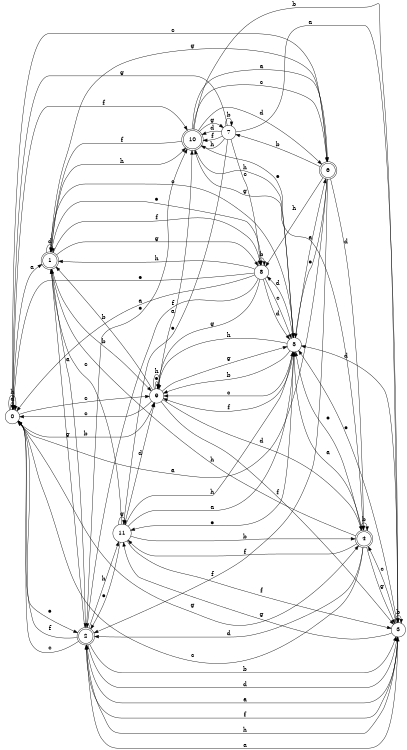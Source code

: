 digraph n10_9 {
__start0 [label="" shape="none"];

rankdir=LR;
size="8,5";

s0 [style="filled", color="black", fillcolor="white" shape="circle", label="0"];
s1 [style="rounded,filled", color="black", fillcolor="white" shape="doublecircle", label="1"];
s2 [style="rounded,filled", color="black", fillcolor="white" shape="doublecircle", label="2"];
s3 [style="filled", color="black", fillcolor="white" shape="circle", label="3"];
s4 [style="rounded,filled", color="black", fillcolor="white" shape="doublecircle", label="4"];
s5 [style="filled", color="black", fillcolor="white" shape="circle", label="5"];
s6 [style="rounded,filled", color="black", fillcolor="white" shape="doublecircle", label="6"];
s7 [style="filled", color="black", fillcolor="white" shape="circle", label="7"];
s8 [style="filled", color="black", fillcolor="white" shape="circle", label="8"];
s9 [style="filled", color="black", fillcolor="white" shape="circle", label="9"];
s10 [style="rounded,filled", color="black", fillcolor="white" shape="doublecircle", label="10"];
s11 [style="filled", color="black", fillcolor="white" shape="circle", label="11"];
s0 -> s1 [label="a"];
s0 -> s9 [label="b"];
s0 -> s9 [label="c"];
s0 -> s0 [label="d"];
s0 -> s2 [label="e"];
s0 -> s10 [label="f"];
s0 -> s4 [label="g"];
s0 -> s0 [label="h"];
s1 -> s2 [label="a"];
s1 -> s9 [label="b"];
s1 -> s5 [label="c"];
s1 -> s1 [label="d"];
s1 -> s8 [label="e"];
s1 -> s8 [label="f"];
s1 -> s8 [label="g"];
s1 -> s10 [label="h"];
s2 -> s3 [label="a"];
s2 -> s3 [label="b"];
s2 -> s0 [label="c"];
s2 -> s3 [label="d"];
s2 -> s10 [label="e"];
s2 -> s0 [label="f"];
s2 -> s1 [label="g"];
s2 -> s11 [label="h"];
s3 -> s2 [label="a"];
s3 -> s3 [label="b"];
s3 -> s4 [label="c"];
s3 -> s5 [label="d"];
s3 -> s5 [label="e"];
s3 -> s2 [label="f"];
s3 -> s11 [label="g"];
s3 -> s2 [label="h"];
s4 -> s5 [label="a"];
s4 -> s4 [label="b"];
s4 -> s0 [label="c"];
s4 -> s2 [label="d"];
s4 -> s5 [label="e"];
s4 -> s11 [label="f"];
s4 -> s3 [label="g"];
s4 -> s1 [label="h"];
s5 -> s6 [label="a"];
s5 -> s9 [label="b"];
s5 -> s9 [label="c"];
s5 -> s8 [label="d"];
s5 -> s11 [label="e"];
s5 -> s9 [label="f"];
s5 -> s10 [label="g"];
s5 -> s9 [label="h"];
s6 -> s0 [label="a"];
s6 -> s7 [label="b"];
s6 -> s0 [label="c"];
s6 -> s4 [label="d"];
s6 -> s5 [label="e"];
s6 -> s2 [label="f"];
s6 -> s1 [label="g"];
s6 -> s8 [label="h"];
s7 -> s3 [label="a"];
s7 -> s7 [label="b"];
s7 -> s8 [label="c"];
s7 -> s10 [label="d"];
s7 -> s11 [label="e"];
s7 -> s10 [label="f"];
s7 -> s0 [label="g"];
s7 -> s10 [label="h"];
s8 -> s0 [label="a"];
s8 -> s8 [label="b"];
s8 -> s5 [label="c"];
s8 -> s5 [label="d"];
s8 -> s0 [label="e"];
s8 -> s2 [label="f"];
s8 -> s9 [label="g"];
s8 -> s1 [label="h"];
s9 -> s10 [label="a"];
s9 -> s1 [label="b"];
s9 -> s0 [label="c"];
s9 -> s4 [label="d"];
s9 -> s9 [label="e"];
s9 -> s3 [label="f"];
s9 -> s5 [label="g"];
s9 -> s9 [label="h"];
s10 -> s6 [label="a"];
s10 -> s3 [label="b"];
s10 -> s6 [label="c"];
s10 -> s6 [label="d"];
s10 -> s4 [label="e"];
s10 -> s1 [label="f"];
s10 -> s7 [label="g"];
s10 -> s5 [label="h"];
s11 -> s5 [label="a"];
s11 -> s4 [label="b"];
s11 -> s1 [label="c"];
s11 -> s9 [label="d"];
s11 -> s2 [label="e"];
s11 -> s3 [label="f"];
s11 -> s11 [label="g"];
s11 -> s5 [label="h"];

}